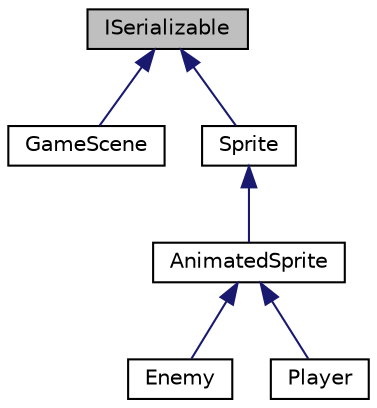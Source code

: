 digraph "ISerializable"
{
 // LATEX_PDF_SIZE
  edge [fontname="Helvetica",fontsize="10",labelfontname="Helvetica",labelfontsize="10"];
  node [fontname="Helvetica",fontsize="10",shape=record];
  Node1 [label="ISerializable",height=0.2,width=0.4,color="black", fillcolor="grey75", style="filled", fontcolor="black",tooltip=" "];
  Node1 -> Node2 [dir="back",color="midnightblue",fontsize="10",style="solid",fontname="Helvetica"];
  Node2 [label="GameScene",height=0.2,width=0.4,color="black", fillcolor="white", style="filled",URL="$classGameScene.html",tooltip=" "];
  Node1 -> Node3 [dir="back",color="midnightblue",fontsize="10",style="solid",fontname="Helvetica"];
  Node3 [label="Sprite",height=0.2,width=0.4,color="black", fillcolor="white", style="filled",URL="$classSprite.html",tooltip=" "];
  Node3 -> Node4 [dir="back",color="midnightblue",fontsize="10",style="solid",fontname="Helvetica"];
  Node4 [label="AnimatedSprite",height=0.2,width=0.4,color="black", fillcolor="white", style="filled",URL="$classAnimatedSprite.html",tooltip=" "];
  Node4 -> Node5 [dir="back",color="midnightblue",fontsize="10",style="solid",fontname="Helvetica"];
  Node5 [label="Enemy",height=0.2,width=0.4,color="black", fillcolor="white", style="filled",URL="$classEnemy.html",tooltip=" "];
  Node4 -> Node6 [dir="back",color="midnightblue",fontsize="10",style="solid",fontname="Helvetica"];
  Node6 [label="Player",height=0.2,width=0.4,color="black", fillcolor="white", style="filled",URL="$classPlayer.html",tooltip=" "];
}
